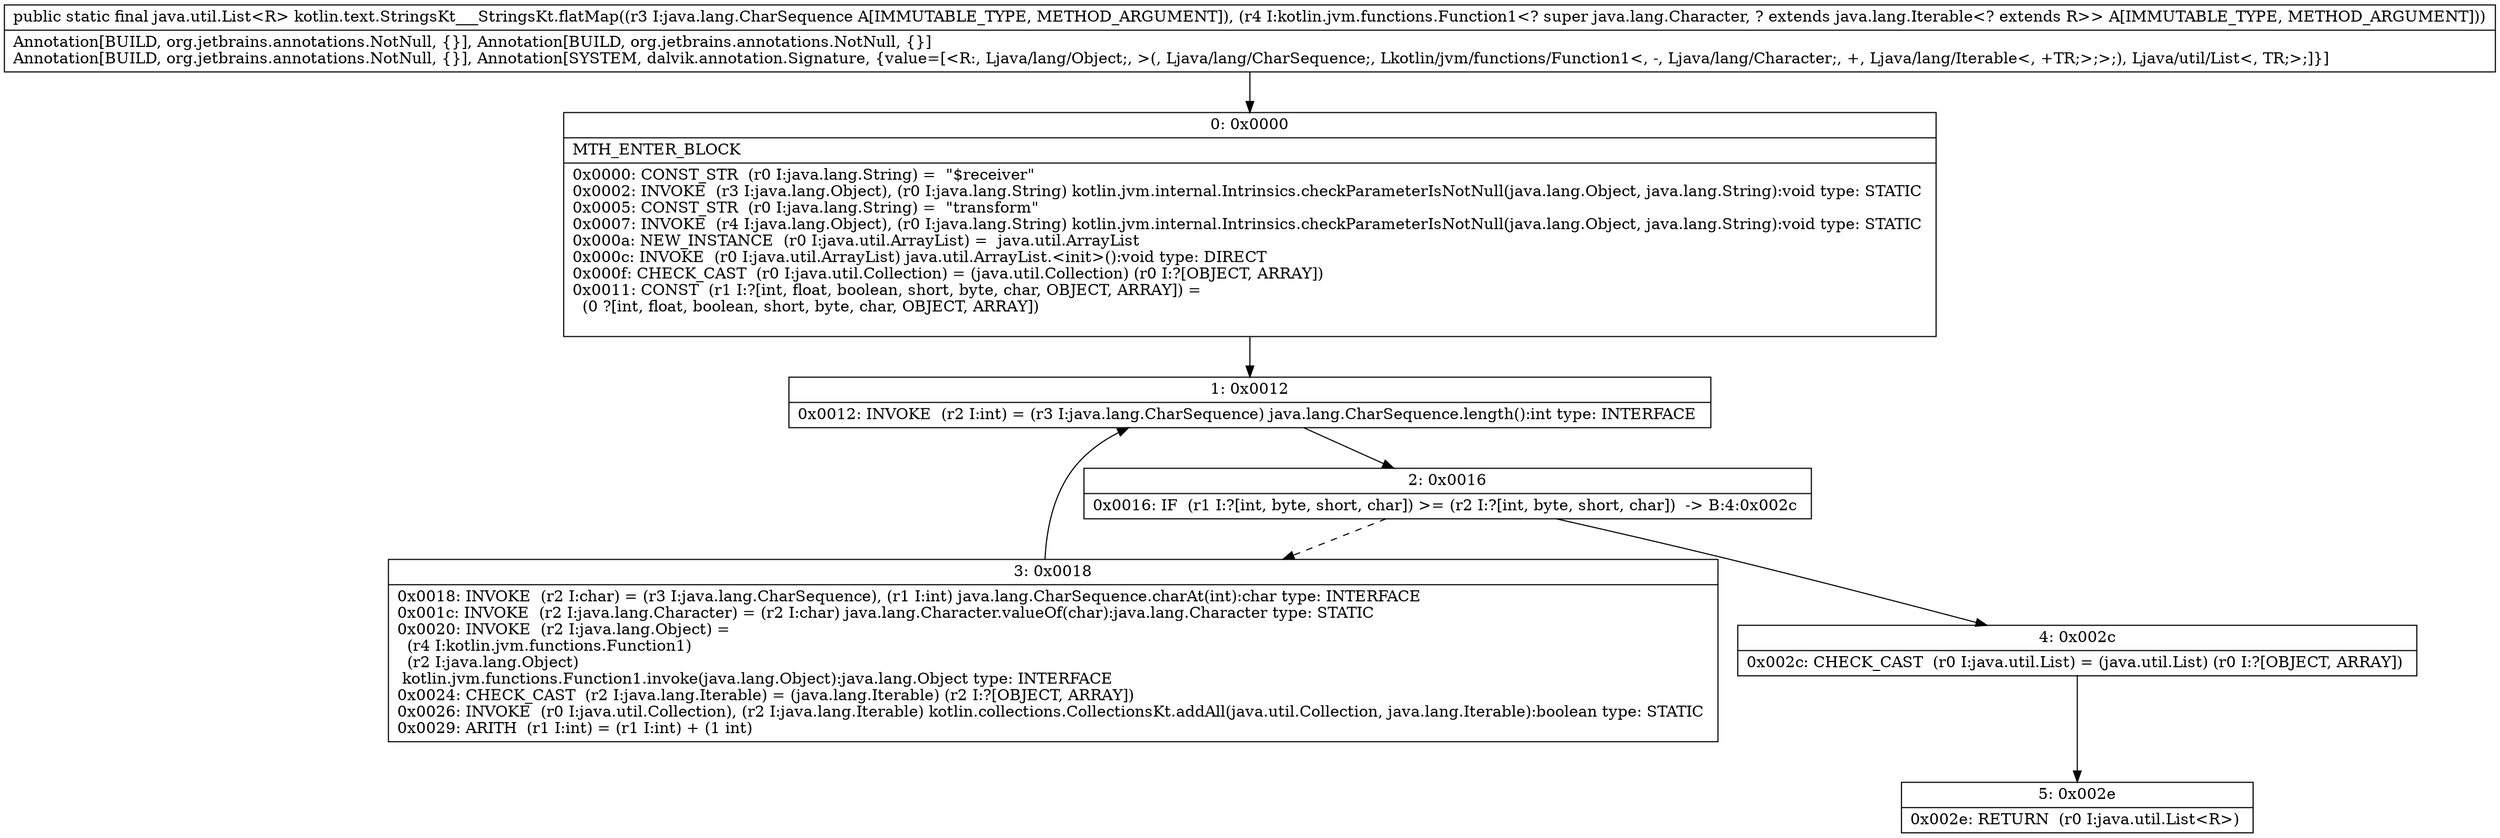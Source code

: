 digraph "CFG forkotlin.text.StringsKt___StringsKt.flatMap(Ljava\/lang\/CharSequence;Lkotlin\/jvm\/functions\/Function1;)Ljava\/util\/List;" {
Node_0 [shape=record,label="{0\:\ 0x0000|MTH_ENTER_BLOCK\l|0x0000: CONST_STR  (r0 I:java.lang.String) =  \"$receiver\" \l0x0002: INVOKE  (r3 I:java.lang.Object), (r0 I:java.lang.String) kotlin.jvm.internal.Intrinsics.checkParameterIsNotNull(java.lang.Object, java.lang.String):void type: STATIC \l0x0005: CONST_STR  (r0 I:java.lang.String) =  \"transform\" \l0x0007: INVOKE  (r4 I:java.lang.Object), (r0 I:java.lang.String) kotlin.jvm.internal.Intrinsics.checkParameterIsNotNull(java.lang.Object, java.lang.String):void type: STATIC \l0x000a: NEW_INSTANCE  (r0 I:java.util.ArrayList) =  java.util.ArrayList \l0x000c: INVOKE  (r0 I:java.util.ArrayList) java.util.ArrayList.\<init\>():void type: DIRECT \l0x000f: CHECK_CAST  (r0 I:java.util.Collection) = (java.util.Collection) (r0 I:?[OBJECT, ARRAY]) \l0x0011: CONST  (r1 I:?[int, float, boolean, short, byte, char, OBJECT, ARRAY]) = \l  (0 ?[int, float, boolean, short, byte, char, OBJECT, ARRAY])\l \l}"];
Node_1 [shape=record,label="{1\:\ 0x0012|0x0012: INVOKE  (r2 I:int) = (r3 I:java.lang.CharSequence) java.lang.CharSequence.length():int type: INTERFACE \l}"];
Node_2 [shape=record,label="{2\:\ 0x0016|0x0016: IF  (r1 I:?[int, byte, short, char]) \>= (r2 I:?[int, byte, short, char])  \-\> B:4:0x002c \l}"];
Node_3 [shape=record,label="{3\:\ 0x0018|0x0018: INVOKE  (r2 I:char) = (r3 I:java.lang.CharSequence), (r1 I:int) java.lang.CharSequence.charAt(int):char type: INTERFACE \l0x001c: INVOKE  (r2 I:java.lang.Character) = (r2 I:char) java.lang.Character.valueOf(char):java.lang.Character type: STATIC \l0x0020: INVOKE  (r2 I:java.lang.Object) = \l  (r4 I:kotlin.jvm.functions.Function1)\l  (r2 I:java.lang.Object)\l kotlin.jvm.functions.Function1.invoke(java.lang.Object):java.lang.Object type: INTERFACE \l0x0024: CHECK_CAST  (r2 I:java.lang.Iterable) = (java.lang.Iterable) (r2 I:?[OBJECT, ARRAY]) \l0x0026: INVOKE  (r0 I:java.util.Collection), (r2 I:java.lang.Iterable) kotlin.collections.CollectionsKt.addAll(java.util.Collection, java.lang.Iterable):boolean type: STATIC \l0x0029: ARITH  (r1 I:int) = (r1 I:int) + (1 int) \l}"];
Node_4 [shape=record,label="{4\:\ 0x002c|0x002c: CHECK_CAST  (r0 I:java.util.List) = (java.util.List) (r0 I:?[OBJECT, ARRAY]) \l}"];
Node_5 [shape=record,label="{5\:\ 0x002e|0x002e: RETURN  (r0 I:java.util.List\<R\>) \l}"];
MethodNode[shape=record,label="{public static final java.util.List\<R\> kotlin.text.StringsKt___StringsKt.flatMap((r3 I:java.lang.CharSequence A[IMMUTABLE_TYPE, METHOD_ARGUMENT]), (r4 I:kotlin.jvm.functions.Function1\<? super java.lang.Character, ? extends java.lang.Iterable\<? extends R\>\> A[IMMUTABLE_TYPE, METHOD_ARGUMENT]))  | Annotation[BUILD, org.jetbrains.annotations.NotNull, \{\}], Annotation[BUILD, org.jetbrains.annotations.NotNull, \{\}]\lAnnotation[BUILD, org.jetbrains.annotations.NotNull, \{\}], Annotation[SYSTEM, dalvik.annotation.Signature, \{value=[\<R:, Ljava\/lang\/Object;, \>(, Ljava\/lang\/CharSequence;, Lkotlin\/jvm\/functions\/Function1\<, \-, Ljava\/lang\/Character;, +, Ljava\/lang\/Iterable\<, +TR;\>;\>;), Ljava\/util\/List\<, TR;\>;]\}]\l}"];
MethodNode -> Node_0;
Node_0 -> Node_1;
Node_1 -> Node_2;
Node_2 -> Node_3[style=dashed];
Node_2 -> Node_4;
Node_3 -> Node_1;
Node_4 -> Node_5;
}

